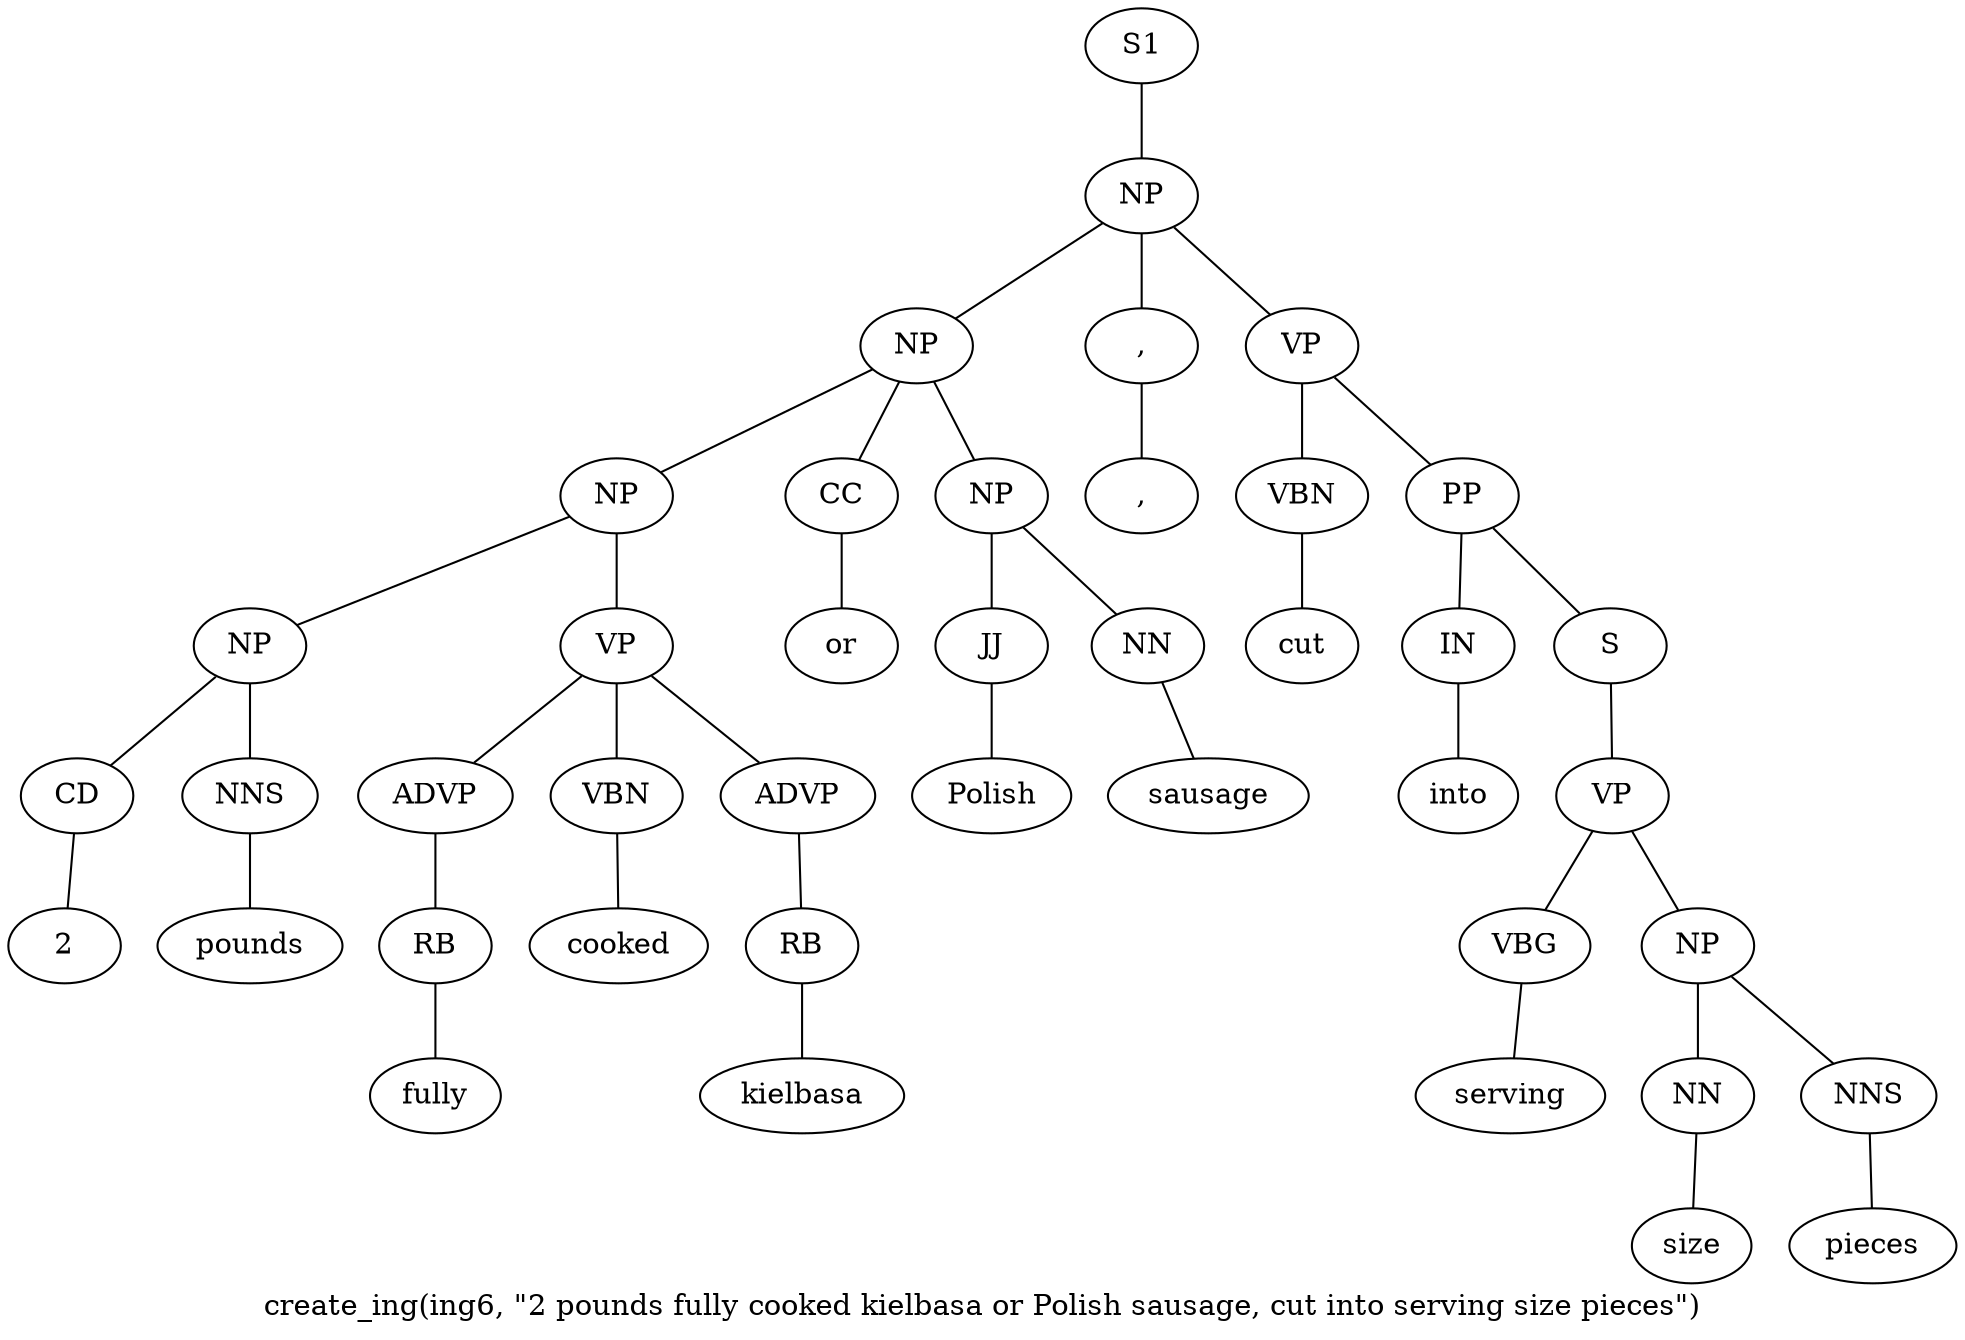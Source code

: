 graph SyntaxGraph {
	label = "create_ing(ing6, \"2 pounds fully cooked kielbasa or Polish sausage, cut into serving size pieces\")";
	Node0 [label="S1"];
	Node1 [label="NP"];
	Node2 [label="NP"];
	Node3 [label="NP"];
	Node4 [label="NP"];
	Node5 [label="CD"];
	Node6 [label="2"];
	Node7 [label="NNS"];
	Node8 [label="pounds"];
	Node9 [label="VP"];
	Node10 [label="ADVP"];
	Node11 [label="RB"];
	Node12 [label="fully"];
	Node13 [label="VBN"];
	Node14 [label="cooked"];
	Node15 [label="ADVP"];
	Node16 [label="RB"];
	Node17 [label="kielbasa"];
	Node18 [label="CC"];
	Node19 [label="or"];
	Node20 [label="NP"];
	Node21 [label="JJ"];
	Node22 [label="Polish"];
	Node23 [label="NN"];
	Node24 [label="sausage"];
	Node25 [label=","];
	Node26 [label=","];
	Node27 [label="VP"];
	Node28 [label="VBN"];
	Node29 [label="cut"];
	Node30 [label="PP"];
	Node31 [label="IN"];
	Node32 [label="into"];
	Node33 [label="S"];
	Node34 [label="VP"];
	Node35 [label="VBG"];
	Node36 [label="serving"];
	Node37 [label="NP"];
	Node38 [label="NN"];
	Node39 [label="size"];
	Node40 [label="NNS"];
	Node41 [label="pieces"];

	Node0 -- Node1;
	Node1 -- Node2;
	Node1 -- Node25;
	Node1 -- Node27;
	Node2 -- Node3;
	Node2 -- Node18;
	Node2 -- Node20;
	Node3 -- Node4;
	Node3 -- Node9;
	Node4 -- Node5;
	Node4 -- Node7;
	Node5 -- Node6;
	Node7 -- Node8;
	Node9 -- Node10;
	Node9 -- Node13;
	Node9 -- Node15;
	Node10 -- Node11;
	Node11 -- Node12;
	Node13 -- Node14;
	Node15 -- Node16;
	Node16 -- Node17;
	Node18 -- Node19;
	Node20 -- Node21;
	Node20 -- Node23;
	Node21 -- Node22;
	Node23 -- Node24;
	Node25 -- Node26;
	Node27 -- Node28;
	Node27 -- Node30;
	Node28 -- Node29;
	Node30 -- Node31;
	Node30 -- Node33;
	Node31 -- Node32;
	Node33 -- Node34;
	Node34 -- Node35;
	Node34 -- Node37;
	Node35 -- Node36;
	Node37 -- Node38;
	Node37 -- Node40;
	Node38 -- Node39;
	Node40 -- Node41;
}